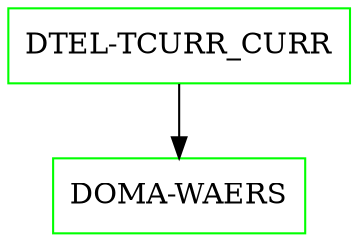 digraph G {
  "DTEL-TCURR_CURR" [shape=box,color=green];
  "DOMA-WAERS" [shape=box,color=green,URL="./DOMA_WAERS.html"];
  "DTEL-TCURR_CURR" -> "DOMA-WAERS";
}
